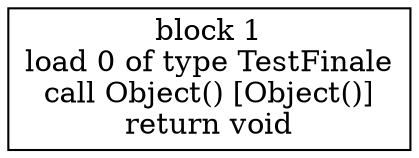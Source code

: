 digraph "TestFinale()" {
size = "11,7.5";
codeblock_1 [ shape = box, label = "block 1\nload 0 of type TestFinale\ncall Object() [Object()]\nreturn void"];
}